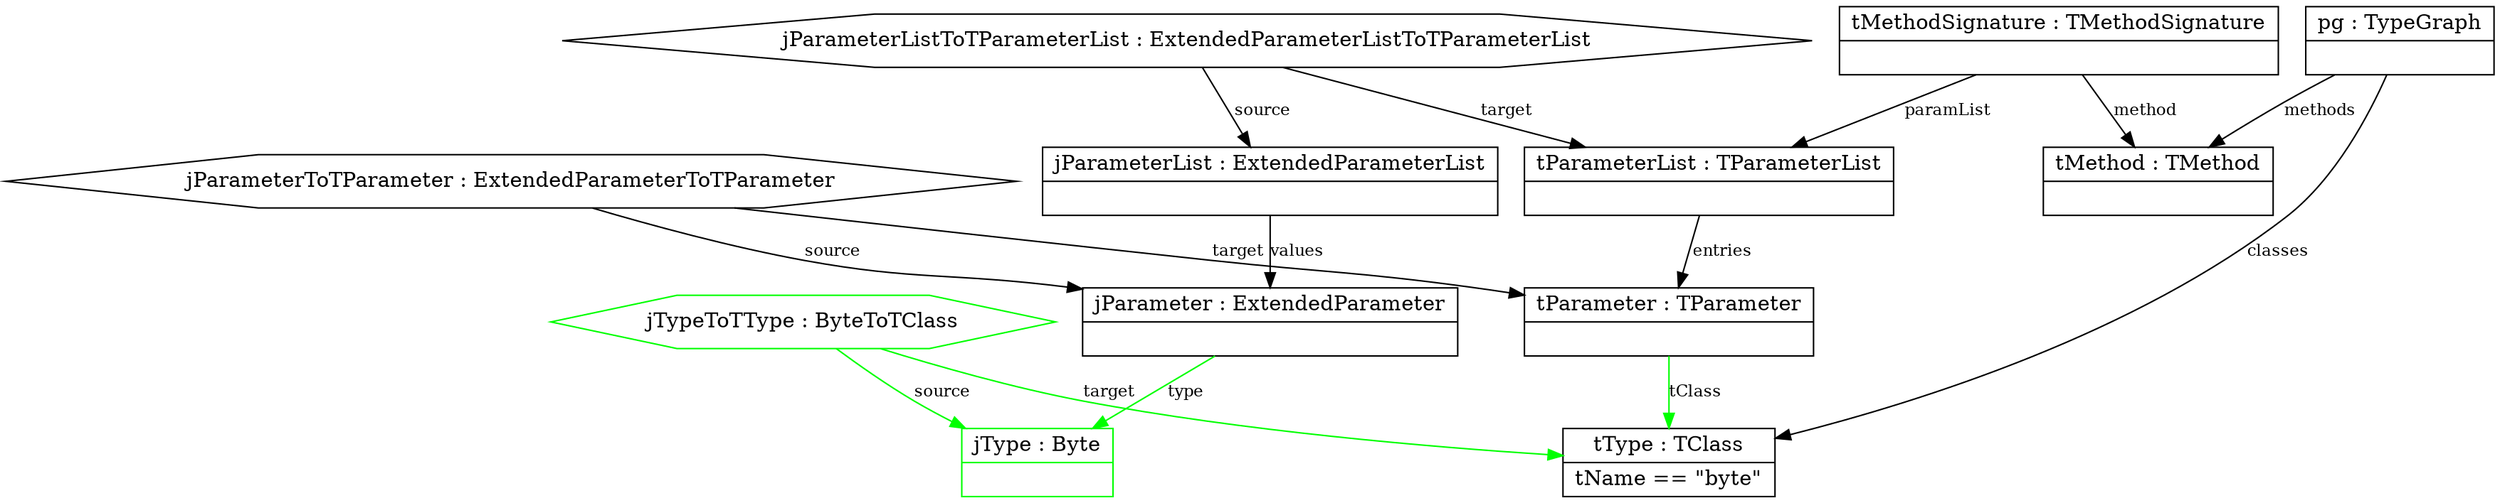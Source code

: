 digraph "ParameterPrimitiveByte" {
	label="";

	subgraph "Correspondence Domain" {
	          "jParameterToTParameter : ExtendedParameterToTParameter" [shape=hexagon, color=black];
	          "jTypeToTType : ByteToTClass" [shape=hexagon, color=green];
	          "jParameterListToTParameterList : ExtendedParameterListToTParameterList" [shape=hexagon, color=black];

	          "jParameterToTParameter : ExtendedParameterToTParameter" -> "tParameter : TParameter" [color=black, label="target", fontsize=11];
	          "jTypeToTType : ByteToTClass" -> "tType : TClass" [color=green, label="target", fontsize=11];
	          "jParameterToTParameter : ExtendedParameterToTParameter" -> "jParameter : ExtendedParameter" [color=black, label="source", fontsize=11];
	          "jParameterListToTParameterList : ExtendedParameterListToTParameterList" -> "jParameterList : ExtendedParameterList" [color=black, label="source", fontsize=11];
	          "jParameterListToTParameterList : ExtendedParameterListToTParameterList" -> "tParameterList : TParameterList" [color=black, label="target", fontsize=11];
	          "jTypeToTType : ByteToTClass" -> "jType : Byte" [color=green, label="source", fontsize=11];
	}
	subgraph "Source Domain" {
	          "jType : Byte" [shape=record, color=green, label="{jType : Byte | }"];
	          "jParameterList : ExtendedParameterList" [shape=record, color=black, label="{jParameterList : ExtendedParameterList | }"];
	          "jParameter : ExtendedParameter" [shape=record, color=black, label="{jParameter : ExtendedParameter | }"];

	          "jParameter : ExtendedParameter" -> "jType : Byte" [color=green, label="type", fontsize=11];
	          "jParameterList : ExtendedParameterList" -> "jParameter : ExtendedParameter" [color=black, label="values", fontsize=11];
	}
	subgraph "Target Domain" {
	          "tType : TClass" [shape=record, color=black, label="{tType : TClass | tName == \"byte\"}"];
	          "tMethodSignature : TMethodSignature" [shape=record, color=black, label="{tMethodSignature : TMethodSignature | }"];
	          "tMethod : TMethod" [shape=record, color=black, label="{tMethod : TMethod | }"];
	          "tParameterList : TParameterList" [shape=record, color=black, label="{tParameterList : TParameterList | }"];
	          "tParameter : TParameter" [shape=record, color=black, label="{tParameter : TParameter | }"];
	          "pg : TypeGraph" [shape=record, color=black, label="{pg : TypeGraph | }"];

	          "tParameterList : TParameterList" -> "tParameter : TParameter" [color=black, label="entries", fontsize=11];
	          "tParameter : TParameter" -> "tType : TClass" [color=green, label="tClass", fontsize=11];
	          "tMethodSignature : TMethodSignature" -> "tMethod : TMethod" [color=black, label="method", fontsize=11];
	          "pg : TypeGraph" -> "tType : TClass" [color=black, label="classes", fontsize=11];
	          "pg : TypeGraph" -> "tMethod : TMethod" [color=black, label="methods", fontsize=11];
	          "tMethodSignature : TMethodSignature" -> "tParameterList : TParameterList" [color=black, label="paramList", fontsize=11];
	}
}